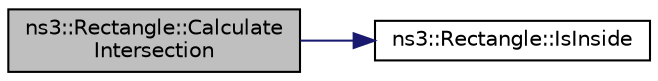 digraph "ns3::Rectangle::CalculateIntersection"
{
 // LATEX_PDF_SIZE
  edge [fontname="Helvetica",fontsize="10",labelfontname="Helvetica",labelfontsize="10"];
  node [fontname="Helvetica",fontsize="10",shape=record];
  rankdir="LR";
  Node1 [label="ns3::Rectangle::Calculate\lIntersection",height=0.2,width=0.4,color="black", fillcolor="grey75", style="filled", fontcolor="black",tooltip=" "];
  Node1 -> Node2 [color="midnightblue",fontsize="10",style="solid",fontname="Helvetica"];
  Node2 [label="ns3::Rectangle::IsInside",height=0.2,width=0.4,color="black", fillcolor="white", style="filled",URL="$classns3_1_1_rectangle.html#a31a80d199bb0a07ac7a3a31130ef85b4",tooltip=" "];
}
